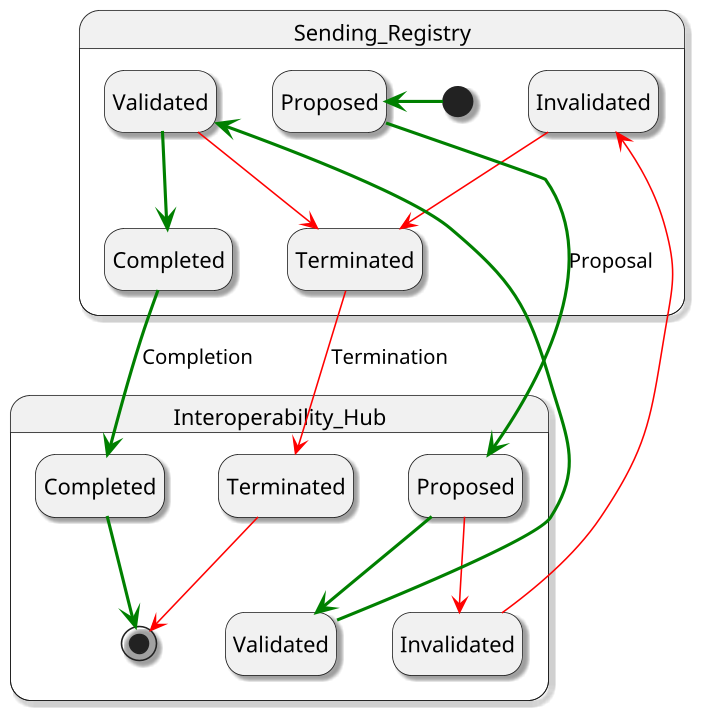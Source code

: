 @startuml

title TxnStatus - Single Registry - StateChart

@startuml

skinparam dpi 150
skinparam monochrome false
skinparam shadowing true
hide empty description


state Sending_Registry {

 state "Proposed" as proposed_sender
 state "Validated" as validated_sender
 state "Invalidated" as invalidated_sender
 state "Completed" as completed_sender
 state "Terminated" as terminated_sender

 [*] -left[bold,#green]-> proposed_sender
 validated_sender -[bold,#green]-> completed_sender
 validated_sender -[#red]-> terminated_sender
 invalidated_sender -[#red]-> terminated_sender
}

state Interoperability_Hub {

 state "Proposed" as proposed_hub
 state "Validated" as validated_hub
 state "Invalidated" as invalidated_hub
 state "Completed" as completed_hub
 state "Terminated" as terminated_hub

 proposed_hub -[bold,#green]-> validated_hub
 proposed_hub -[#red]-> invalidated_hub
 
 completed_hub -[bold,#green]-> [*]
 terminated_hub -[#red]-> [*]
}

proposed_sender -down[bold,#green]-> proposed_hub: Proposal
completed_sender -down[bold,#green]-> completed_hub: Completion
terminated_sender -down[#red]-> terminated_hub: Termination

validated_hub -up[bold,#green]-> validated_sender
invalidated_hub -up[#red]-> invalidated_sender


@enduml
